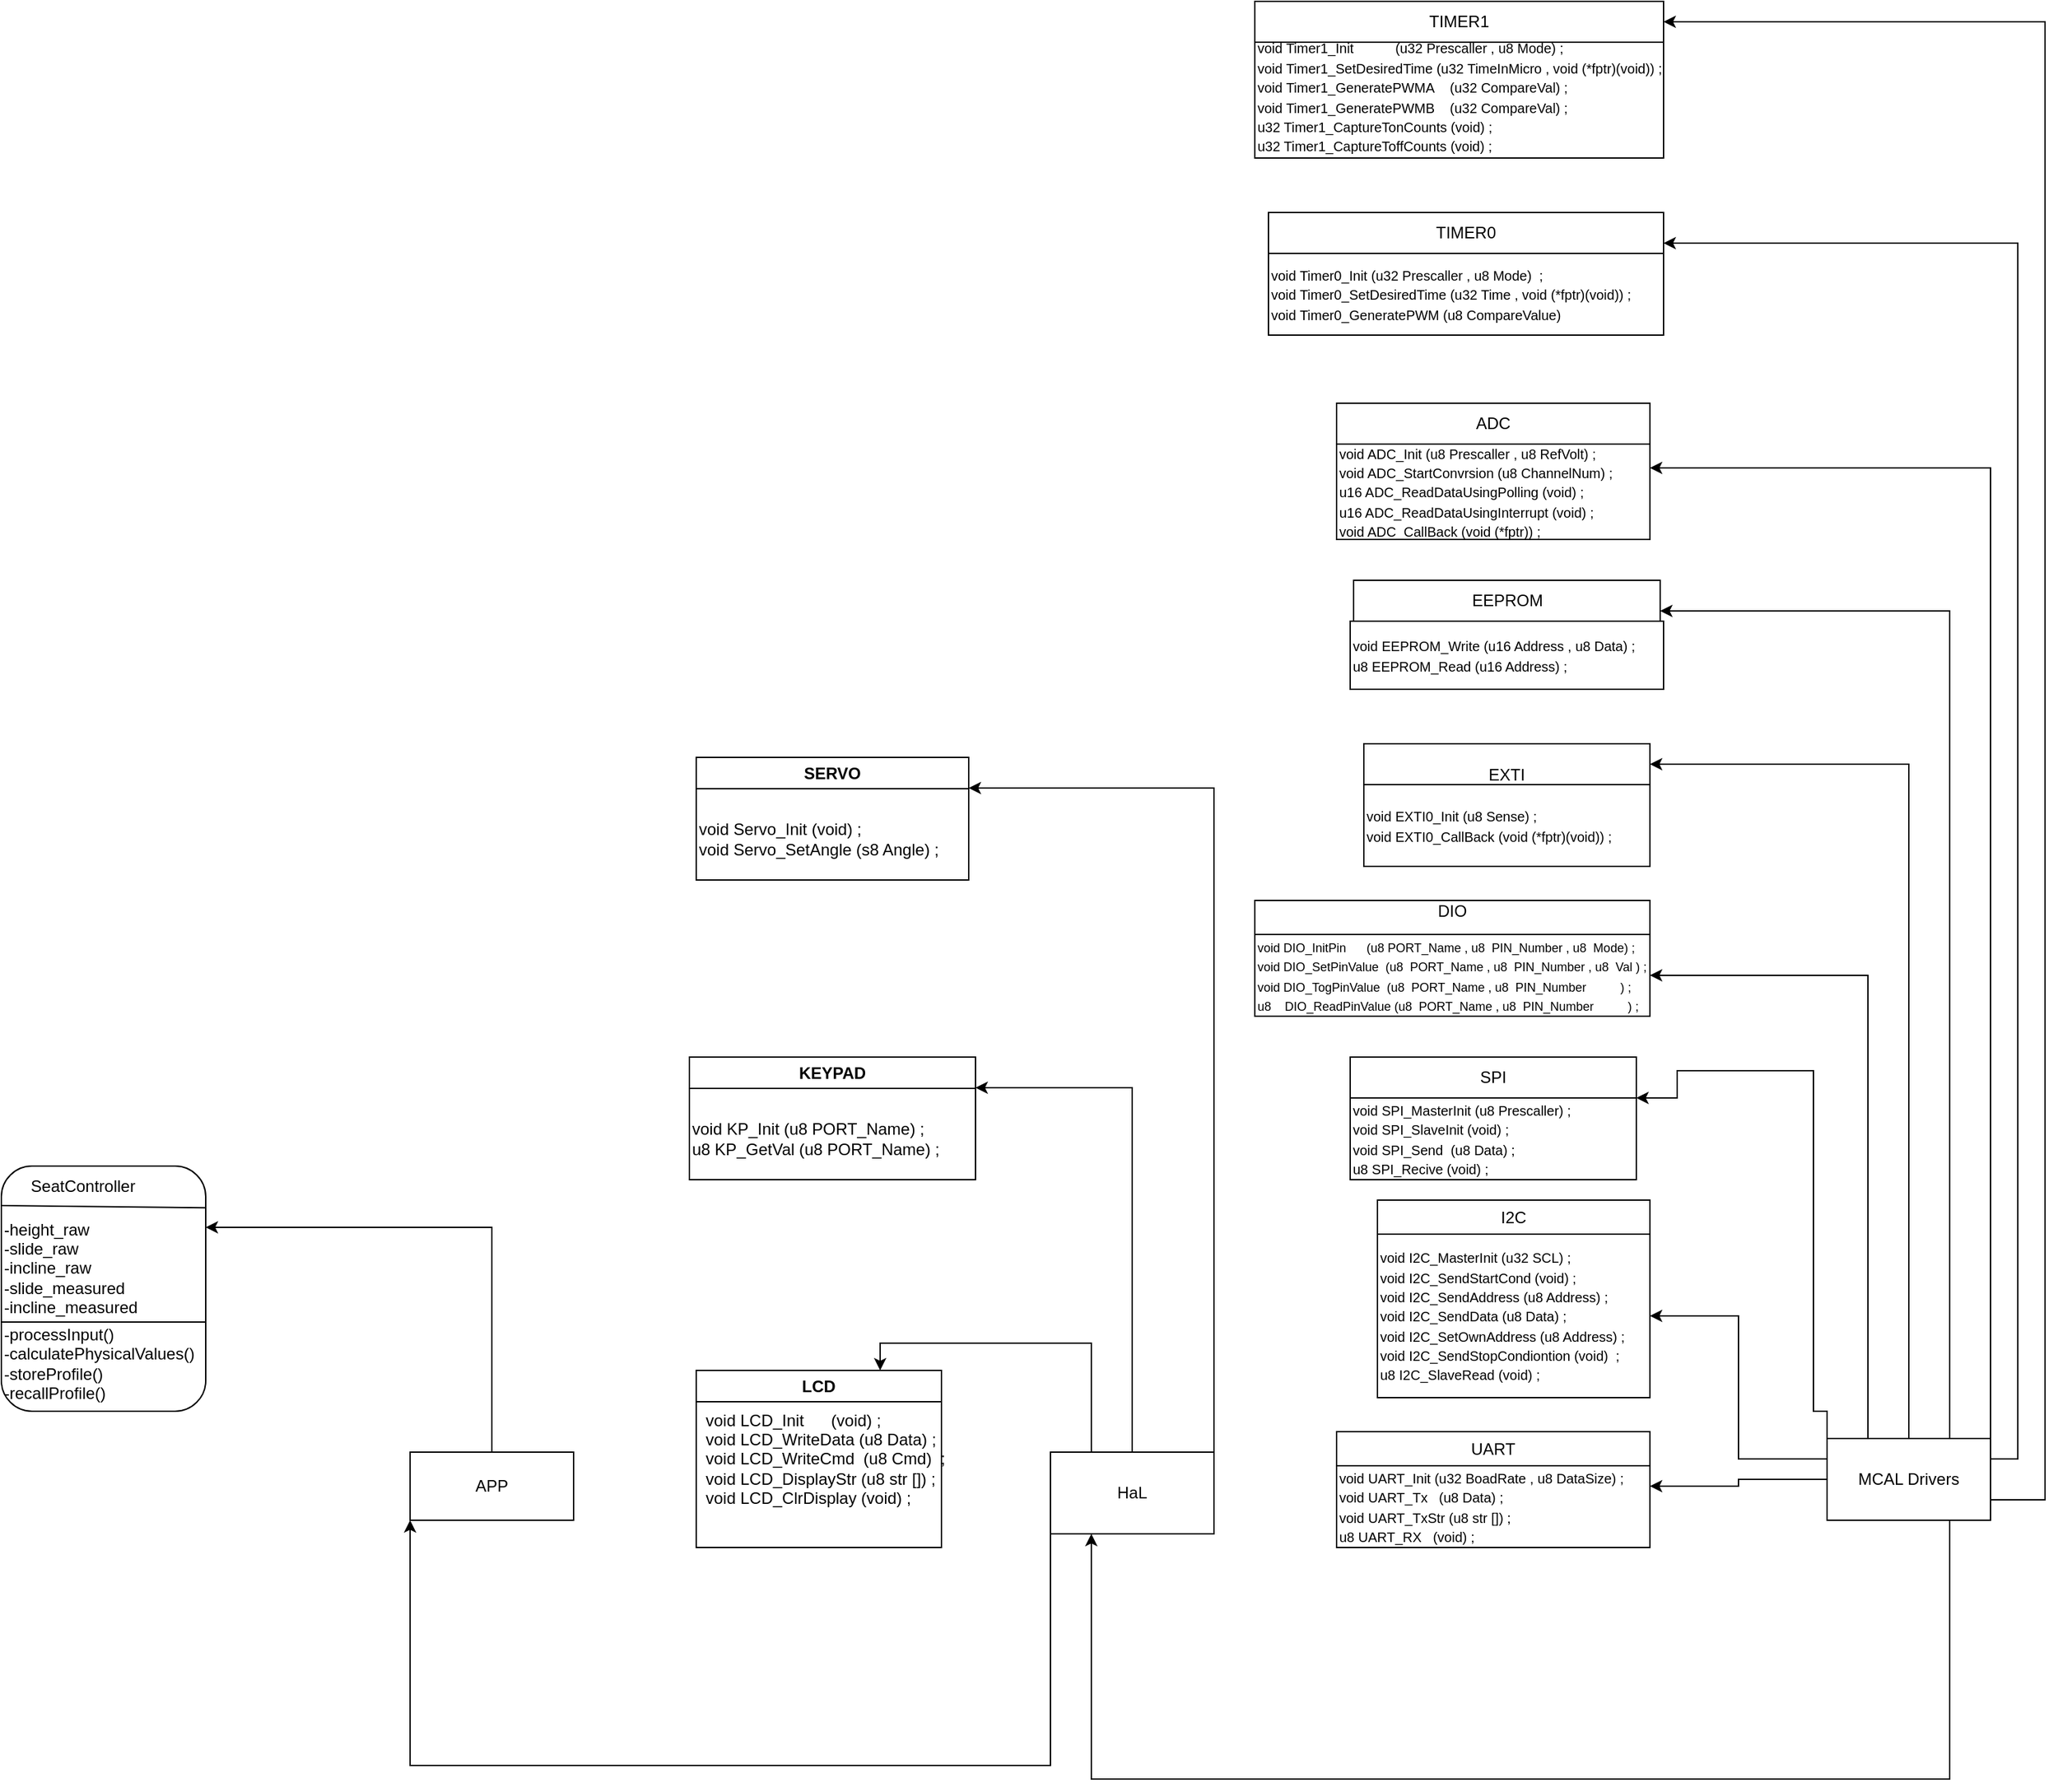 <mxfile version="28.2.0">
  <diagram name="Page-1" id="9SoPCGcEWCRsUBCp7dko">
    <mxGraphModel dx="1472" dy="792" grid="1" gridSize="10" guides="1" tooltips="1" connect="1" arrows="1" fold="1" page="1" pageScale="1" pageWidth="850" pageHeight="1100" math="0" shadow="0">
      <root>
        <mxCell id="0" />
        <mxCell id="1" parent="0" />
        <mxCell id="JEtd2y-85JAhfPTP1Umt-56" style="edgeStyle=orthogonalEdgeStyle;rounded=0;orthogonalLoop=1;jettySize=auto;html=1;exitX=0;exitY=0.5;exitDx=0;exitDy=0;entryX=1;entryY=0.25;entryDx=0;entryDy=0;" edge="1" parent="1" source="JEtd2y-85JAhfPTP1Umt-10" target="JEtd2y-85JAhfPTP1Umt-38">
          <mxGeometry relative="1" as="geometry" />
        </mxCell>
        <mxCell id="JEtd2y-85JAhfPTP1Umt-57" style="edgeStyle=orthogonalEdgeStyle;rounded=0;orthogonalLoop=1;jettySize=auto;html=1;exitX=0;exitY=0.25;exitDx=0;exitDy=0;entryX=1;entryY=0.5;entryDx=0;entryDy=0;" edge="1" parent="1" source="JEtd2y-85JAhfPTP1Umt-10" target="JEtd2y-85JAhfPTP1Umt-25">
          <mxGeometry relative="1" as="geometry" />
        </mxCell>
        <mxCell id="JEtd2y-85JAhfPTP1Umt-59" style="edgeStyle=orthogonalEdgeStyle;rounded=0;orthogonalLoop=1;jettySize=auto;html=1;exitX=0.25;exitY=0;exitDx=0;exitDy=0;entryX=1;entryY=0.5;entryDx=0;entryDy=0;" edge="1" parent="1" source="JEtd2y-85JAhfPTP1Umt-10" target="JEtd2y-85JAhfPTP1Umt-18">
          <mxGeometry relative="1" as="geometry" />
        </mxCell>
        <mxCell id="JEtd2y-85JAhfPTP1Umt-60" style="edgeStyle=orthogonalEdgeStyle;rounded=0;orthogonalLoop=1;jettySize=auto;html=1;exitX=0.5;exitY=0;exitDx=0;exitDy=0;entryX=1;entryY=0.5;entryDx=0;entryDy=0;" edge="1" parent="1" source="JEtd2y-85JAhfPTP1Umt-10" target="JEtd2y-85JAhfPTP1Umt-20">
          <mxGeometry relative="1" as="geometry" />
        </mxCell>
        <mxCell id="JEtd2y-85JAhfPTP1Umt-61" style="edgeStyle=orthogonalEdgeStyle;rounded=0;orthogonalLoop=1;jettySize=auto;html=1;exitX=0.75;exitY=0;exitDx=0;exitDy=0;entryX=1;entryY=0.75;entryDx=0;entryDy=0;" edge="1" parent="1" source="JEtd2y-85JAhfPTP1Umt-10" target="JEtd2y-85JAhfPTP1Umt-27">
          <mxGeometry relative="1" as="geometry" />
        </mxCell>
        <mxCell id="JEtd2y-85JAhfPTP1Umt-62" style="edgeStyle=orthogonalEdgeStyle;rounded=0;orthogonalLoop=1;jettySize=auto;html=1;exitX=1;exitY=0;exitDx=0;exitDy=0;entryX=1;entryY=0.25;entryDx=0;entryDy=0;" edge="1" parent="1" source="JEtd2y-85JAhfPTP1Umt-10" target="JEtd2y-85JAhfPTP1Umt-22">
          <mxGeometry relative="1" as="geometry" />
        </mxCell>
        <mxCell id="JEtd2y-85JAhfPTP1Umt-63" style="edgeStyle=orthogonalEdgeStyle;rounded=0;orthogonalLoop=1;jettySize=auto;html=1;exitX=1;exitY=0.25;exitDx=0;exitDy=0;entryX=1;entryY=0.75;entryDx=0;entryDy=0;" edge="1" parent="1" source="JEtd2y-85JAhfPTP1Umt-10" target="JEtd2y-85JAhfPTP1Umt-34">
          <mxGeometry relative="1" as="geometry" />
        </mxCell>
        <mxCell id="JEtd2y-85JAhfPTP1Umt-65" style="edgeStyle=orthogonalEdgeStyle;rounded=0;orthogonalLoop=1;jettySize=auto;html=1;exitX=0;exitY=0.25;exitDx=0;exitDy=0;entryX=1;entryY=0;entryDx=0;entryDy=0;" edge="1" parent="1" source="JEtd2y-85JAhfPTP1Umt-10" target="JEtd2y-85JAhfPTP1Umt-37">
          <mxGeometry relative="1" as="geometry">
            <Array as="points">
              <mxPoint x="1530" y="1260" />
              <mxPoint x="1520" y="1260" />
              <mxPoint x="1520" y="1010" />
              <mxPoint x="1420" y="1010" />
              <mxPoint x="1420" y="1030" />
            </Array>
          </mxGeometry>
        </mxCell>
        <mxCell id="JEtd2y-85JAhfPTP1Umt-66" style="edgeStyle=orthogonalEdgeStyle;rounded=0;orthogonalLoop=1;jettySize=auto;html=1;exitX=1;exitY=0.75;exitDx=0;exitDy=0;entryX=1;entryY=0.5;entryDx=0;entryDy=0;" edge="1" parent="1" source="JEtd2y-85JAhfPTP1Umt-10" target="JEtd2y-85JAhfPTP1Umt-36">
          <mxGeometry relative="1" as="geometry">
            <Array as="points">
              <mxPoint x="1690" y="1325" />
              <mxPoint x="1690" y="240" />
            </Array>
          </mxGeometry>
        </mxCell>
        <mxCell id="JEtd2y-85JAhfPTP1Umt-94" style="edgeStyle=orthogonalEdgeStyle;rounded=0;orthogonalLoop=1;jettySize=auto;html=1;exitX=0.75;exitY=1;exitDx=0;exitDy=0;entryX=0.25;entryY=1;entryDx=0;entryDy=0;" edge="1" parent="1" source="JEtd2y-85JAhfPTP1Umt-10" target="JEtd2y-85JAhfPTP1Umt-46">
          <mxGeometry relative="1" as="geometry">
            <Array as="points">
              <mxPoint x="1620" y="1530" />
              <mxPoint x="990" y="1530" />
            </Array>
          </mxGeometry>
        </mxCell>
        <mxCell id="JEtd2y-85JAhfPTP1Umt-10" value="MCAL Drivers" style="rounded=0;whiteSpace=wrap;html=1;" vertex="1" parent="1">
          <mxGeometry x="1530" y="1280" width="120" height="60" as="geometry" />
        </mxCell>
        <mxCell id="JEtd2y-85JAhfPTP1Umt-12" value="&#xa;DIO&#xa;&#xa;" style="rounded=0;whiteSpace=wrap;html=1;" vertex="1" parent="1">
          <mxGeometry x="1110" y="885" width="290" height="30" as="geometry" />
        </mxCell>
        <mxCell id="JEtd2y-85JAhfPTP1Umt-15" style="edgeStyle=orthogonalEdgeStyle;rounded=0;orthogonalLoop=1;jettySize=auto;html=1;exitX=0.5;exitY=1;exitDx=0;exitDy=0;" edge="1" parent="1" source="JEtd2y-85JAhfPTP1Umt-12" target="JEtd2y-85JAhfPTP1Umt-12">
          <mxGeometry relative="1" as="geometry" />
        </mxCell>
        <mxCell id="JEtd2y-85JAhfPTP1Umt-18" value="&lt;font style=&quot;font-size: 9px;&quot;&gt;void DIO_InitPin&amp;nbsp; &amp;nbsp; &amp;nbsp; (u8 PORT_Name , u8&amp;nbsp; PIN_Number , u8&amp;nbsp; Mode) ;&lt;br&gt;void DIO_SetPinValue&amp;nbsp; (u8&amp;nbsp; PORT_Name , u8&amp;nbsp; PIN_Number , u8&amp;nbsp; Val ) ;&lt;br&gt;void DIO_TogPinValue&amp;nbsp; (u8&amp;nbsp; PORT_Name , u8&amp;nbsp; PIN_Number&amp;nbsp; &amp;nbsp; &amp;nbsp; &amp;nbsp; &amp;nbsp; ) ;&lt;br&gt;u8&amp;nbsp; &amp;nbsp; DIO_ReadPinValue (u8&amp;nbsp; PORT_Name , u8&amp;nbsp; PIN_Number&amp;nbsp; &amp;nbsp; &amp;nbsp; &amp;nbsp; &amp;nbsp; ) ;&lt;/font&gt;" style="rounded=0;whiteSpace=wrap;html=1;align=left;" vertex="1" parent="1">
          <mxGeometry x="1110" y="910" width="290" height="60" as="geometry" />
        </mxCell>
        <mxCell id="JEtd2y-85JAhfPTP1Umt-20" value="&lt;br&gt;EXTI" style="rounded=0;whiteSpace=wrap;html=1;" vertex="1" parent="1">
          <mxGeometry x="1190" y="770" width="210" height="30" as="geometry" />
        </mxCell>
        <mxCell id="JEtd2y-85JAhfPTP1Umt-21" value="&lt;div&gt;&lt;font size=&quot;1&quot;&gt;void EXTI0_Init (u8 Sense) ;&lt;/font&gt;&lt;/div&gt;&lt;div&gt;&lt;font size=&quot;1&quot;&gt;void EXTI0_CallBack (void (*fptr)(void)) ;&lt;/font&gt;&lt;/div&gt;" style="rounded=0;whiteSpace=wrap;html=1;align=left;" vertex="1" parent="1">
          <mxGeometry x="1190" y="800" width="210" height="60" as="geometry" />
        </mxCell>
        <mxCell id="JEtd2y-85JAhfPTP1Umt-22" value="&lt;div&gt;&lt;font size=&quot;1&quot;&gt;void ADC_Init (u8 Prescaller , u8 RefVolt) ;&lt;/font&gt;&lt;/div&gt;&lt;div&gt;&lt;font size=&quot;1&quot;&gt;void ADC_StartConvrsion (u8 ChannelNum) ;&lt;/font&gt;&lt;/div&gt;&lt;div&gt;&lt;font size=&quot;1&quot;&gt;u16 ADC_ReadDataUsingPolling (void) ;&lt;/font&gt;&lt;/div&gt;&lt;div&gt;&lt;font size=&quot;1&quot;&gt;u16 ADC_ReadDataUsingInterrupt (void) ;&lt;/font&gt;&lt;/div&gt;&lt;div&gt;&lt;font size=&quot;1&quot;&gt;void ADC_CallBack (void (*fptr)) ;&lt;/font&gt;&lt;/div&gt;" style="rounded=0;whiteSpace=wrap;html=1;align=left;" vertex="1" parent="1">
          <mxGeometry x="1170" y="550" width="230" height="70" as="geometry" />
        </mxCell>
        <mxCell id="JEtd2y-85JAhfPTP1Umt-23" value="&lt;div&gt;&lt;font size=&quot;1&quot;&gt;void EEPROM_Write (u16 Address , u8 Data) ;&lt;/font&gt;&lt;/div&gt;&lt;div&gt;&lt;font size=&quot;1&quot;&gt;u8 EEPROM_Read (u16 Address) ;&lt;/font&gt;&lt;/div&gt;" style="rounded=0;whiteSpace=wrap;html=1;align=left;" vertex="1" parent="1">
          <mxGeometry x="1180" y="680" width="230" height="50" as="geometry" />
        </mxCell>
        <mxCell id="JEtd2y-85JAhfPTP1Umt-24" value="&lt;div&gt;&lt;font size=&quot;1&quot;&gt;void Timer0_Init (u32 Prescaller , u8 Mode)&amp;nbsp; ;&lt;/font&gt;&lt;/div&gt;&lt;div&gt;&lt;font size=&quot;1&quot;&gt;void Timer0_SetDesiredTime (u32 Time , void (*fptr)(void)) ;&lt;/font&gt;&lt;/div&gt;&lt;div&gt;&lt;font size=&quot;1&quot;&gt;void Timer0_GeneratePWM (u8 CompareValue)&amp;nbsp;&lt;/font&gt;&lt;/div&gt;" style="rounded=0;whiteSpace=wrap;html=1;align=left;" vertex="1" parent="1">
          <mxGeometry x="1120" y="410" width="290" height="60" as="geometry" />
        </mxCell>
        <mxCell id="JEtd2y-85JAhfPTP1Umt-25" value="&lt;div&gt;&lt;font size=&quot;1&quot;&gt;void I2C_MasterInit (u32 SCL) ;&lt;/font&gt;&lt;/div&gt;&lt;div&gt;&lt;font size=&quot;1&quot;&gt;void I2C_SendStartCond (void) ;&lt;/font&gt;&lt;/div&gt;&lt;div&gt;&lt;font size=&quot;1&quot;&gt;void I2C_SendAddress (u8 Address) ;&lt;/font&gt;&lt;/div&gt;&lt;div&gt;&lt;font size=&quot;1&quot;&gt;void I2C_SendData (u8 Data) ;&lt;/font&gt;&lt;/div&gt;&lt;div&gt;&lt;font size=&quot;1&quot;&gt;void I2C_SetOwnAddress (u8 Address) ;&lt;/font&gt;&lt;/div&gt;&lt;div&gt;&lt;font size=&quot;1&quot;&gt;void I2C_SendStopCondiontion (void)&amp;nbsp; ;&lt;/font&gt;&lt;/div&gt;&lt;div&gt;&lt;font size=&quot;1&quot;&gt;u8 I2C_SlaveRead (void) ;&lt;/font&gt;&lt;/div&gt;" style="rounded=0;whiteSpace=wrap;html=1;align=left;" vertex="1" parent="1">
          <mxGeometry x="1200" y="1130" width="200" height="120" as="geometry" />
        </mxCell>
        <mxCell id="JEtd2y-85JAhfPTP1Umt-26" value="&lt;div&gt;&lt;font size=&quot;1&quot;&gt;void Timer1_Init&amp;nbsp; &amp;nbsp; &amp;nbsp; &amp;nbsp; &amp;nbsp; &amp;nbsp;(u32 Prescaller , u8 Mode) ;&lt;/font&gt;&lt;/div&gt;&lt;div&gt;&lt;font size=&quot;1&quot;&gt;void Timer1_SetDesiredTime (u32 TimeInMicro , void (*fptr)(void)) ;&lt;/font&gt;&lt;/div&gt;&lt;div&gt;&lt;font size=&quot;1&quot;&gt;void Timer1_GeneratePWMA&amp;nbsp; &amp;nbsp; (u32 CompareVal) ;&lt;/font&gt;&lt;/div&gt;&lt;div&gt;&lt;font size=&quot;1&quot;&gt;void Timer1_GeneratePWMB&amp;nbsp; &amp;nbsp; (u32 CompareVal) ;&lt;/font&gt;&lt;/div&gt;&lt;div&gt;&lt;font size=&quot;1&quot;&gt;u32 Timer1_CaptureTonCounts (void) ;&lt;/font&gt;&lt;/div&gt;&lt;div&gt;&lt;font size=&quot;1&quot;&gt;u32 Timer1_CaptureToffCounts (void) ;&lt;/font&gt;&lt;/div&gt;" style="rounded=0;whiteSpace=wrap;html=1;align=left;" vertex="1" parent="1">
          <mxGeometry x="1110" y="250" width="300" height="90" as="geometry" />
        </mxCell>
        <mxCell id="JEtd2y-85JAhfPTP1Umt-27" value="EEPROM" style="rounded=0;whiteSpace=wrap;html=1;" vertex="1" parent="1">
          <mxGeometry x="1182.5" y="650" width="225" height="30" as="geometry" />
        </mxCell>
        <mxCell id="JEtd2y-85JAhfPTP1Umt-28" value="ADC" style="rounded=0;whiteSpace=wrap;html=1;" vertex="1" parent="1">
          <mxGeometry x="1170" y="520" width="230" height="30" as="geometry" />
        </mxCell>
        <mxCell id="JEtd2y-85JAhfPTP1Umt-34" value="TIMER0" style="rounded=0;whiteSpace=wrap;html=1;" vertex="1" parent="1">
          <mxGeometry x="1120" y="380" width="290" height="30" as="geometry" />
        </mxCell>
        <mxCell id="JEtd2y-85JAhfPTP1Umt-35" value="I2C" style="rounded=0;whiteSpace=wrap;html=1;" vertex="1" parent="1">
          <mxGeometry x="1200" y="1105" width="200" height="25" as="geometry" />
        </mxCell>
        <mxCell id="JEtd2y-85JAhfPTP1Umt-36" value="TIMER1" style="rounded=0;whiteSpace=wrap;html=1;" vertex="1" parent="1">
          <mxGeometry x="1110" y="225" width="300" height="30" as="geometry" />
        </mxCell>
        <mxCell id="JEtd2y-85JAhfPTP1Umt-37" value="&lt;div&gt;&lt;font size=&quot;1&quot;&gt;void SPI_MasterInit (u8 Prescaller) ;&lt;/font&gt;&lt;/div&gt;&lt;div&gt;&lt;font size=&quot;1&quot;&gt;void SPI_SlaveInit (void) ;&lt;/font&gt;&lt;/div&gt;&lt;div&gt;&lt;font size=&quot;1&quot;&gt;void SPI_Send&amp;nbsp; (u8 Data) ;&lt;/font&gt;&lt;/div&gt;&lt;div&gt;&lt;font size=&quot;1&quot;&gt;u8 SPI_Recive (void) ;&lt;/font&gt;&lt;/div&gt;" style="rounded=0;whiteSpace=wrap;html=1;align=left;" vertex="1" parent="1">
          <mxGeometry x="1180" y="1030" width="210" height="60" as="geometry" />
        </mxCell>
        <mxCell id="JEtd2y-85JAhfPTP1Umt-38" value="&lt;div&gt;&lt;font size=&quot;1&quot;&gt;void UART_Init (u32 BoadRate , u8 DataSize) ;&lt;/font&gt;&lt;/div&gt;&lt;div&gt;&lt;font size=&quot;1&quot;&gt;void UART_Tx&amp;nbsp; &amp;nbsp;(u8 Data) ;&lt;/font&gt;&lt;/div&gt;&lt;div&gt;&lt;font size=&quot;1&quot;&gt;void UART_TxStr (u8 str []) ;&lt;/font&gt;&lt;/div&gt;&lt;div&gt;&lt;font size=&quot;1&quot;&gt;u8 UART_RX&amp;nbsp; &amp;nbsp;(void) ;&lt;/font&gt;&lt;/div&gt;" style="rounded=0;whiteSpace=wrap;html=1;align=left;" vertex="1" parent="1">
          <mxGeometry x="1170" y="1300" width="230" height="60" as="geometry" />
        </mxCell>
        <mxCell id="JEtd2y-85JAhfPTP1Umt-40" value="UART" style="rounded=0;whiteSpace=wrap;html=1;" vertex="1" parent="1">
          <mxGeometry x="1170" y="1275" width="230" height="25" as="geometry" />
        </mxCell>
        <mxCell id="JEtd2y-85JAhfPTP1Umt-41" value="SPI" style="rounded=0;whiteSpace=wrap;html=1;" vertex="1" parent="1">
          <mxGeometry x="1180" y="1000" width="210" height="30" as="geometry" />
        </mxCell>
        <mxCell id="JEtd2y-85JAhfPTP1Umt-71" style="edgeStyle=orthogonalEdgeStyle;rounded=0;orthogonalLoop=1;jettySize=auto;html=1;exitX=0.5;exitY=0;exitDx=0;exitDy=0;entryX=1;entryY=0.25;entryDx=0;entryDy=0;" edge="1" parent="1" source="JEtd2y-85JAhfPTP1Umt-46" target="JEtd2y-85JAhfPTP1Umt-49">
          <mxGeometry relative="1" as="geometry" />
        </mxCell>
        <mxCell id="JEtd2y-85JAhfPTP1Umt-72" style="edgeStyle=orthogonalEdgeStyle;rounded=0;orthogonalLoop=1;jettySize=auto;html=1;exitX=1;exitY=0;exitDx=0;exitDy=0;entryX=1;entryY=0.25;entryDx=0;entryDy=0;" edge="1" parent="1" source="JEtd2y-85JAhfPTP1Umt-46" target="JEtd2y-85JAhfPTP1Umt-51">
          <mxGeometry relative="1" as="geometry" />
        </mxCell>
        <mxCell id="JEtd2y-85JAhfPTP1Umt-75" style="edgeStyle=orthogonalEdgeStyle;rounded=0;orthogonalLoop=1;jettySize=auto;html=1;exitX=0.25;exitY=0;exitDx=0;exitDy=0;entryX=0.75;entryY=0;entryDx=0;entryDy=0;" edge="1" parent="1" source="JEtd2y-85JAhfPTP1Umt-46" target="JEtd2y-85JAhfPTP1Umt-47">
          <mxGeometry relative="1" as="geometry" />
        </mxCell>
        <mxCell id="JEtd2y-85JAhfPTP1Umt-95" style="edgeStyle=orthogonalEdgeStyle;rounded=0;orthogonalLoop=1;jettySize=auto;html=1;exitX=0;exitY=1;exitDx=0;exitDy=0;entryX=0;entryY=1;entryDx=0;entryDy=0;" edge="1" parent="1" source="JEtd2y-85JAhfPTP1Umt-46" target="JEtd2y-85JAhfPTP1Umt-54">
          <mxGeometry relative="1" as="geometry">
            <Array as="points">
              <mxPoint x="960" y="1520" />
              <mxPoint x="490" y="1520" />
            </Array>
          </mxGeometry>
        </mxCell>
        <mxCell id="JEtd2y-85JAhfPTP1Umt-46" value="HaL" style="rounded=0;whiteSpace=wrap;html=1;" vertex="1" parent="1">
          <mxGeometry x="960" y="1290" width="120" height="60" as="geometry" />
        </mxCell>
        <mxCell id="JEtd2y-85JAhfPTP1Umt-47" value="LCD" style="swimlane;whiteSpace=wrap;html=1;" vertex="1" parent="1">
          <mxGeometry x="700" y="1230" width="180" height="130" as="geometry" />
        </mxCell>
        <mxCell id="JEtd2y-85JAhfPTP1Umt-48" value="&lt;div&gt;void LCD_Init&amp;nbsp; &amp;nbsp; &amp;nbsp; (void) ;&lt;/div&gt;&lt;div&gt;void LCD_WriteData (u8 Data) ;&lt;/div&gt;&lt;div&gt;void LCD_WriteCmd&amp;nbsp; (u8 Cmd)&amp;nbsp; ;&lt;/div&gt;&lt;div&gt;void LCD_DisplayStr (u8 str []) ;&lt;/div&gt;&lt;div&gt;void LCD_ClrDisplay (void) ;&lt;/div&gt;" style="text;html=1;align=left;verticalAlign=middle;resizable=0;points=[];autosize=1;strokeColor=none;fillColor=none;" vertex="1" parent="JEtd2y-85JAhfPTP1Umt-47">
          <mxGeometry x="5" y="20" width="200" height="90" as="geometry" />
        </mxCell>
        <mxCell id="JEtd2y-85JAhfPTP1Umt-49" value="KEYPAD" style="swimlane;whiteSpace=wrap;html=1;" vertex="1" parent="1">
          <mxGeometry x="695" y="1000" width="210" height="90" as="geometry" />
        </mxCell>
        <mxCell id="JEtd2y-85JAhfPTP1Umt-50" value="&lt;div&gt;void KP_Init (u8 PORT_Name) ;&lt;/div&gt;&lt;div&gt;u8 KP_GetVal (u8 PORT_Name) ;&lt;/div&gt;" style="text;html=1;align=left;verticalAlign=middle;resizable=0;points=[];autosize=1;strokeColor=none;fillColor=none;" vertex="1" parent="JEtd2y-85JAhfPTP1Umt-49">
          <mxGeometry y="40" width="210" height="40" as="geometry" />
        </mxCell>
        <mxCell id="JEtd2y-85JAhfPTP1Umt-51" value="SERVO" style="swimlane;whiteSpace=wrap;html=1;" vertex="1" parent="1">
          <mxGeometry x="700" y="780" width="200" height="90" as="geometry" />
        </mxCell>
        <mxCell id="JEtd2y-85JAhfPTP1Umt-52" value="&lt;div&gt;void Servo_Init (void) ;&lt;/div&gt;&lt;div&gt;void Servo_SetAngle (s8 Angle) ;&lt;/div&gt;" style="text;html=1;align=left;verticalAlign=middle;resizable=0;points=[];autosize=1;strokeColor=none;fillColor=none;" vertex="1" parent="JEtd2y-85JAhfPTP1Umt-51">
          <mxGeometry y="40" width="200" height="40" as="geometry" />
        </mxCell>
        <mxCell id="JEtd2y-85JAhfPTP1Umt-91" style="edgeStyle=orthogonalEdgeStyle;rounded=0;orthogonalLoop=1;jettySize=auto;html=1;exitX=0.5;exitY=0;exitDx=0;exitDy=0;entryX=1;entryY=0.25;entryDx=0;entryDy=0;" edge="1" parent="1" source="JEtd2y-85JAhfPTP1Umt-54" target="JEtd2y-85JAhfPTP1Umt-81">
          <mxGeometry relative="1" as="geometry" />
        </mxCell>
        <mxCell id="JEtd2y-85JAhfPTP1Umt-54" value="APP" style="rounded=0;whiteSpace=wrap;html=1;" vertex="1" parent="1">
          <mxGeometry x="490" y="1290" width="120" height="50" as="geometry" />
        </mxCell>
        <mxCell id="JEtd2y-85JAhfPTP1Umt-81" value="" style="rounded=1;whiteSpace=wrap;html=1;" vertex="1" parent="1">
          <mxGeometry x="190" y="1080" width="150" height="180" as="geometry" />
        </mxCell>
        <mxCell id="JEtd2y-85JAhfPTP1Umt-82" value="SeatController" style="text;strokeColor=none;align=center;fillColor=none;html=1;verticalAlign=middle;whiteSpace=wrap;rounded=0;" vertex="1" parent="1">
          <mxGeometry x="220" y="1080" width="60" height="30" as="geometry" />
        </mxCell>
        <mxCell id="JEtd2y-85JAhfPTP1Umt-83" value="-height_raw&lt;div&gt;-slide_raw&lt;/div&gt;&lt;div&gt;-incline_raw&lt;span style=&quot;background-color: transparent; color: light-dark(rgb(0, 0, 0), rgb(255, 255, 255));&quot;&gt;&amp;nbsp;&lt;/span&gt;&lt;/div&gt;&lt;div&gt;-slide_measured&lt;/div&gt;&lt;div&gt;-incline_measured&lt;/div&gt;" style="text;strokeColor=none;align=left;fillColor=none;html=1;verticalAlign=middle;whiteSpace=wrap;rounded=0;" vertex="1" parent="1">
          <mxGeometry x="190" y="1140" width="300" height="30" as="geometry" />
        </mxCell>
        <mxCell id="JEtd2y-85JAhfPTP1Umt-84" value="" style="endArrow=none;html=1;rounded=0;exitX=0.999;exitY=0.17;exitDx=0;exitDy=0;exitPerimeter=0;" edge="1" parent="1" source="JEtd2y-85JAhfPTP1Umt-81">
          <mxGeometry width="50" height="50" relative="1" as="geometry">
            <mxPoint x="295" y="1110" as="sourcePoint" />
            <mxPoint x="190" y="1109" as="targetPoint" />
          </mxGeometry>
        </mxCell>
        <mxCell id="JEtd2y-85JAhfPTP1Umt-85" value="" style="endArrow=none;html=1;rounded=0;exitX=0;exitY=0.636;exitDx=0;exitDy=0;exitPerimeter=0;entryX=1.001;entryY=0.636;entryDx=0;entryDy=0;entryPerimeter=0;" edge="1" parent="1" source="JEtd2y-85JAhfPTP1Umt-81" target="JEtd2y-85JAhfPTP1Umt-81">
          <mxGeometry width="50" height="50" relative="1" as="geometry">
            <mxPoint x="190" y="1198" as="sourcePoint" />
            <mxPoint x="339" y="1197" as="targetPoint" />
          </mxGeometry>
        </mxCell>
        <mxCell id="JEtd2y-85JAhfPTP1Umt-86" value="-processInput()&lt;div&gt;-calculatePhysicalValues()&lt;/div&gt;&lt;div&gt;-storeProfile()&lt;/div&gt;&lt;div&gt;-recallProfile()&lt;/div&gt;" style="text;strokeColor=none;align=left;fillColor=none;html=1;verticalAlign=middle;whiteSpace=wrap;rounded=0;" vertex="1" parent="1">
          <mxGeometry x="190" y="1210" width="300" height="30" as="geometry" />
        </mxCell>
      </root>
    </mxGraphModel>
  </diagram>
</mxfile>

